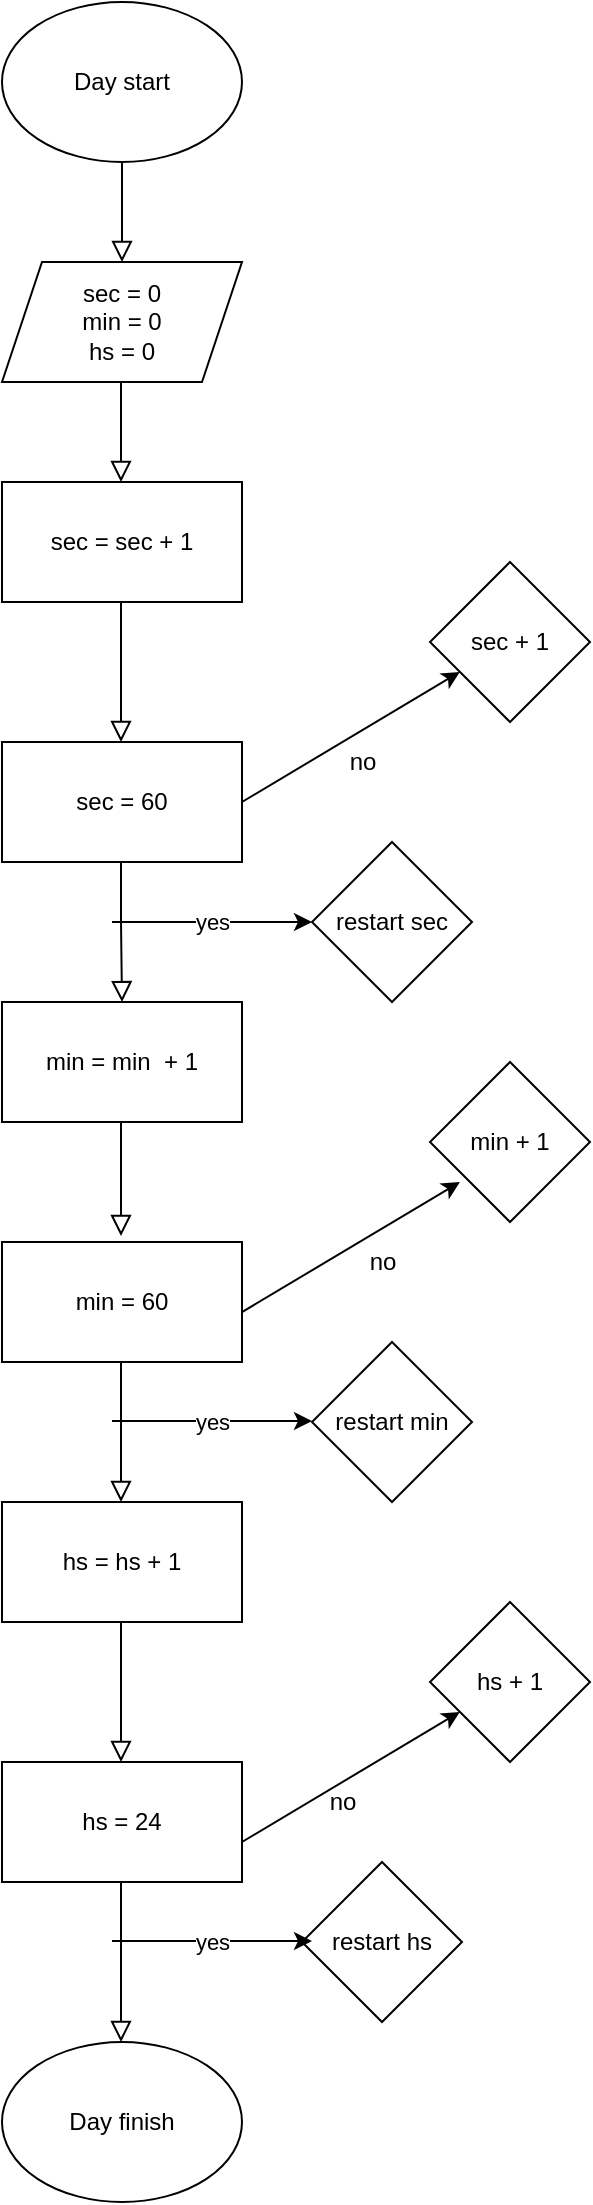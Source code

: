 <mxfile version="14.4.2" type="github">
  <diagram id="C5RBs43oDa-KdzZeNtuy" name="Page-1">
    <mxGraphModel dx="868" dy="520" grid="1" gridSize="10" guides="1" tooltips="1" connect="1" arrows="1" fold="1" page="1" pageScale="1" pageWidth="827" pageHeight="1169" math="0" shadow="0">
      <root>
        <mxCell id="WIyWlLk6GJQsqaUBKTNV-0" />
        <mxCell id="WIyWlLk6GJQsqaUBKTNV-1" parent="WIyWlLk6GJQsqaUBKTNV-0" />
        <mxCell id="WIyWlLk6GJQsqaUBKTNV-2" value="" style="rounded=0;html=1;jettySize=auto;orthogonalLoop=1;fontSize=11;endArrow=block;endFill=0;endSize=8;strokeWidth=1;shadow=0;labelBackgroundColor=none;edgeStyle=orthogonalEdgeStyle;" parent="WIyWlLk6GJQsqaUBKTNV-1" edge="1">
          <mxGeometry relative="1" as="geometry">
            <mxPoint x="220" y="120" as="sourcePoint" />
            <mxPoint x="220" y="170" as="targetPoint" />
          </mxGeometry>
        </mxCell>
        <mxCell id="HOnEsfr5_AqQ8r8YANOD-0" value="sec = 0&lt;br&gt;min = 0&lt;br&gt;hs = 0" style="shape=parallelogram;perimeter=parallelogramPerimeter;whiteSpace=wrap;html=1;fixedSize=1;" vertex="1" parent="WIyWlLk6GJQsqaUBKTNV-1">
          <mxGeometry x="160" y="170" width="120" height="60" as="geometry" />
        </mxCell>
        <mxCell id="HOnEsfr5_AqQ8r8YANOD-3" value="" style="rounded=0;html=1;jettySize=auto;orthogonalLoop=1;fontSize=11;endArrow=block;endFill=0;endSize=8;strokeWidth=1;shadow=0;labelBackgroundColor=none;edgeStyle=orthogonalEdgeStyle;" edge="1" parent="WIyWlLk6GJQsqaUBKTNV-1">
          <mxGeometry relative="1" as="geometry">
            <mxPoint x="219.5" y="230" as="sourcePoint" />
            <mxPoint x="219.5" y="280" as="targetPoint" />
          </mxGeometry>
        </mxCell>
        <mxCell id="HOnEsfr5_AqQ8r8YANOD-4" value="sec = 60" style="rounded=0;whiteSpace=wrap;html=1;" vertex="1" parent="WIyWlLk6GJQsqaUBKTNV-1">
          <mxGeometry x="160" y="410" width="120" height="60" as="geometry" />
        </mxCell>
        <mxCell id="HOnEsfr5_AqQ8r8YANOD-5" value="" style="rounded=0;html=1;jettySize=auto;orthogonalLoop=1;fontSize=11;endArrow=block;endFill=0;endSize=8;strokeWidth=1;shadow=0;labelBackgroundColor=none;edgeStyle=orthogonalEdgeStyle;" edge="1" parent="WIyWlLk6GJQsqaUBKTNV-1">
          <mxGeometry relative="1" as="geometry">
            <mxPoint x="219.5" y="340" as="sourcePoint" />
            <mxPoint x="219.5" y="410" as="targetPoint" />
          </mxGeometry>
        </mxCell>
        <mxCell id="HOnEsfr5_AqQ8r8YANOD-9" value="sec = sec + 1" style="rounded=0;whiteSpace=wrap;html=1;" vertex="1" parent="WIyWlLk6GJQsqaUBKTNV-1">
          <mxGeometry x="160" y="280" width="120" height="60" as="geometry" />
        </mxCell>
        <mxCell id="HOnEsfr5_AqQ8r8YANOD-11" value="" style="rounded=0;html=1;jettySize=auto;orthogonalLoop=1;fontSize=11;endArrow=block;endFill=0;endSize=8;strokeWidth=1;shadow=0;labelBackgroundColor=none;edgeStyle=orthogonalEdgeStyle;" edge="1" parent="WIyWlLk6GJQsqaUBKTNV-1" target="HOnEsfr5_AqQ8r8YANOD-12">
          <mxGeometry relative="1" as="geometry">
            <mxPoint x="219.5" y="470" as="sourcePoint" />
            <mxPoint x="219.5" y="520" as="targetPoint" />
            <Array as="points">
              <mxPoint x="220" y="500" />
              <mxPoint x="220" y="500" />
            </Array>
          </mxGeometry>
        </mxCell>
        <mxCell id="HOnEsfr5_AqQ8r8YANOD-12" value="min = min&amp;nbsp; + 1" style="rounded=0;whiteSpace=wrap;html=1;" vertex="1" parent="WIyWlLk6GJQsqaUBKTNV-1">
          <mxGeometry x="160" y="540" width="120" height="60" as="geometry" />
        </mxCell>
        <mxCell id="HOnEsfr5_AqQ8r8YANOD-13" value="" style="rounded=0;html=1;jettySize=auto;orthogonalLoop=1;fontSize=11;endArrow=block;endFill=0;endSize=8;strokeWidth=1;shadow=0;labelBackgroundColor=none;edgeStyle=orthogonalEdgeStyle;" edge="1" parent="WIyWlLk6GJQsqaUBKTNV-1">
          <mxGeometry relative="1" as="geometry">
            <mxPoint x="219.5" y="607" as="sourcePoint" />
            <mxPoint x="219.5" y="657" as="targetPoint" />
            <Array as="points">
              <mxPoint x="220" y="600" />
              <mxPoint x="220" y="600" />
            </Array>
          </mxGeometry>
        </mxCell>
        <mxCell id="HOnEsfr5_AqQ8r8YANOD-15" value="min = 60" style="rounded=0;whiteSpace=wrap;html=1;" vertex="1" parent="WIyWlLk6GJQsqaUBKTNV-1">
          <mxGeometry x="160" y="660" width="120" height="60" as="geometry" />
        </mxCell>
        <mxCell id="HOnEsfr5_AqQ8r8YANOD-16" value="" style="rounded=0;html=1;jettySize=auto;orthogonalLoop=1;fontSize=11;endArrow=block;endFill=0;endSize=8;strokeWidth=1;shadow=0;labelBackgroundColor=none;edgeStyle=orthogonalEdgeStyle;" edge="1" parent="WIyWlLk6GJQsqaUBKTNV-1">
          <mxGeometry relative="1" as="geometry">
            <mxPoint x="219.5" y="720" as="sourcePoint" />
            <mxPoint x="219.5" y="790" as="targetPoint" />
            <Array as="points">
              <mxPoint x="220" y="750" />
              <mxPoint x="220" y="750" />
            </Array>
          </mxGeometry>
        </mxCell>
        <mxCell id="HOnEsfr5_AqQ8r8YANOD-18" value="hs = hs + 1" style="rounded=0;whiteSpace=wrap;html=1;" vertex="1" parent="WIyWlLk6GJQsqaUBKTNV-1">
          <mxGeometry x="160" y="790" width="120" height="60" as="geometry" />
        </mxCell>
        <mxCell id="HOnEsfr5_AqQ8r8YANOD-20" value="" style="rounded=0;html=1;jettySize=auto;orthogonalLoop=1;fontSize=11;endArrow=block;endFill=0;endSize=8;strokeWidth=1;shadow=0;labelBackgroundColor=none;edgeStyle=orthogonalEdgeStyle;" edge="1" parent="WIyWlLk6GJQsqaUBKTNV-1">
          <mxGeometry relative="1" as="geometry">
            <mxPoint x="219.5" y="850" as="sourcePoint" />
            <mxPoint x="219.5" y="920" as="targetPoint" />
            <Array as="points">
              <mxPoint x="220" y="880" />
              <mxPoint x="220" y="880" />
            </Array>
          </mxGeometry>
        </mxCell>
        <mxCell id="HOnEsfr5_AqQ8r8YANOD-22" value="hs = 24" style="rounded=0;whiteSpace=wrap;html=1;" vertex="1" parent="WIyWlLk6GJQsqaUBKTNV-1">
          <mxGeometry x="160" y="920" width="120" height="60" as="geometry" />
        </mxCell>
        <mxCell id="HOnEsfr5_AqQ8r8YANOD-23" value="" style="rounded=0;html=1;jettySize=auto;orthogonalLoop=1;fontSize=11;endArrow=block;endFill=0;endSize=8;strokeWidth=1;shadow=0;labelBackgroundColor=none;edgeStyle=orthogonalEdgeStyle;" edge="1" parent="WIyWlLk6GJQsqaUBKTNV-1" target="HOnEsfr5_AqQ8r8YANOD-24">
          <mxGeometry relative="1" as="geometry">
            <mxPoint x="219.5" y="980" as="sourcePoint" />
            <mxPoint x="219.5" y="1030" as="targetPoint" />
          </mxGeometry>
        </mxCell>
        <mxCell id="HOnEsfr5_AqQ8r8YANOD-24" value="Day finish" style="ellipse;whiteSpace=wrap;html=1;" vertex="1" parent="WIyWlLk6GJQsqaUBKTNV-1">
          <mxGeometry x="160" y="1060" width="120" height="80" as="geometry" />
        </mxCell>
        <mxCell id="HOnEsfr5_AqQ8r8YANOD-25" value="Day start" style="ellipse;whiteSpace=wrap;html=1;" vertex="1" parent="WIyWlLk6GJQsqaUBKTNV-1">
          <mxGeometry x="160" y="40" width="120" height="80" as="geometry" />
        </mxCell>
        <mxCell id="HOnEsfr5_AqQ8r8YANOD-26" value="" style="endArrow=classic;html=1;" edge="1" parent="WIyWlLk6GJQsqaUBKTNV-1" target="HOnEsfr5_AqQ8r8YANOD-27">
          <mxGeometry width="50" height="50" relative="1" as="geometry">
            <mxPoint x="280" y="440" as="sourcePoint" />
            <mxPoint x="330" y="390" as="targetPoint" />
          </mxGeometry>
        </mxCell>
        <mxCell id="HOnEsfr5_AqQ8r8YANOD-27" value="sec + 1" style="rhombus;whiteSpace=wrap;html=1;" vertex="1" parent="WIyWlLk6GJQsqaUBKTNV-1">
          <mxGeometry x="374" y="320" width="80" height="80" as="geometry" />
        </mxCell>
        <mxCell id="HOnEsfr5_AqQ8r8YANOD-28" value="" style="endArrow=classic;html=1;" edge="1" parent="WIyWlLk6GJQsqaUBKTNV-1">
          <mxGeometry width="50" height="50" relative="1" as="geometry">
            <mxPoint x="280" y="695.05" as="sourcePoint" />
            <mxPoint x="388.953" y="630.003" as="targetPoint" />
          </mxGeometry>
        </mxCell>
        <mxCell id="HOnEsfr5_AqQ8r8YANOD-29" value="min + 1" style="rhombus;whiteSpace=wrap;html=1;" vertex="1" parent="WIyWlLk6GJQsqaUBKTNV-1">
          <mxGeometry x="374" y="570" width="80" height="80" as="geometry" />
        </mxCell>
        <mxCell id="HOnEsfr5_AqQ8r8YANOD-30" value="hs + 1" style="rhombus;whiteSpace=wrap;html=1;" vertex="1" parent="WIyWlLk6GJQsqaUBKTNV-1">
          <mxGeometry x="374" y="840" width="80" height="80" as="geometry" />
        </mxCell>
        <mxCell id="HOnEsfr5_AqQ8r8YANOD-31" value="" style="endArrow=classic;html=1;" edge="1" parent="WIyWlLk6GJQsqaUBKTNV-1">
          <mxGeometry width="50" height="50" relative="1" as="geometry">
            <mxPoint x="280" y="960" as="sourcePoint" />
            <mxPoint x="388.953" y="894.953" as="targetPoint" />
          </mxGeometry>
        </mxCell>
        <mxCell id="HOnEsfr5_AqQ8r8YANOD-32" value="no" style="text;html=1;align=center;verticalAlign=middle;resizable=0;points=[];autosize=1;" vertex="1" parent="WIyWlLk6GJQsqaUBKTNV-1">
          <mxGeometry x="325" y="410" width="30" height="20" as="geometry" />
        </mxCell>
        <mxCell id="HOnEsfr5_AqQ8r8YANOD-33" value="no" style="text;html=1;align=center;verticalAlign=middle;resizable=0;points=[];autosize=1;" vertex="1" parent="WIyWlLk6GJQsqaUBKTNV-1">
          <mxGeometry x="335" y="660" width="30" height="20" as="geometry" />
        </mxCell>
        <mxCell id="HOnEsfr5_AqQ8r8YANOD-34" value="no" style="text;html=1;align=center;verticalAlign=middle;resizable=0;points=[];autosize=1;" vertex="1" parent="WIyWlLk6GJQsqaUBKTNV-1">
          <mxGeometry x="315" y="930" width="30" height="20" as="geometry" />
        </mxCell>
        <mxCell id="HOnEsfr5_AqQ8r8YANOD-37" value="restart hs" style="rhombus;whiteSpace=wrap;html=1;" vertex="1" parent="WIyWlLk6GJQsqaUBKTNV-1">
          <mxGeometry x="310" y="970" width="80" height="80" as="geometry" />
        </mxCell>
        <mxCell id="HOnEsfr5_AqQ8r8YANOD-38" value="restart min" style="rhombus;whiteSpace=wrap;html=1;" vertex="1" parent="WIyWlLk6GJQsqaUBKTNV-1">
          <mxGeometry x="315" y="710" width="80" height="80" as="geometry" />
        </mxCell>
        <mxCell id="HOnEsfr5_AqQ8r8YANOD-39" value="restart sec" style="rhombus;whiteSpace=wrap;html=1;" vertex="1" parent="WIyWlLk6GJQsqaUBKTNV-1">
          <mxGeometry x="315" y="460" width="80" height="80" as="geometry" />
        </mxCell>
        <mxCell id="HOnEsfr5_AqQ8r8YANOD-40" value="" style="endArrow=classic;html=1;" edge="1" parent="WIyWlLk6GJQsqaUBKTNV-1">
          <mxGeometry relative="1" as="geometry">
            <mxPoint x="215" y="500" as="sourcePoint" />
            <mxPoint x="315" y="500" as="targetPoint" />
          </mxGeometry>
        </mxCell>
        <mxCell id="HOnEsfr5_AqQ8r8YANOD-41" value="yes" style="edgeLabel;resizable=0;html=1;align=center;verticalAlign=middle;" connectable="0" vertex="1" parent="HOnEsfr5_AqQ8r8YANOD-40">
          <mxGeometry relative="1" as="geometry" />
        </mxCell>
        <mxCell id="HOnEsfr5_AqQ8r8YANOD-42" value="" style="endArrow=classic;html=1;" edge="1" parent="WIyWlLk6GJQsqaUBKTNV-1">
          <mxGeometry relative="1" as="geometry">
            <mxPoint x="215" y="749.5" as="sourcePoint" />
            <mxPoint x="315" y="749.5" as="targetPoint" />
          </mxGeometry>
        </mxCell>
        <mxCell id="HOnEsfr5_AqQ8r8YANOD-43" value="yes" style="edgeLabel;resizable=0;html=1;align=center;verticalAlign=middle;" connectable="0" vertex="1" parent="HOnEsfr5_AqQ8r8YANOD-42">
          <mxGeometry relative="1" as="geometry" />
        </mxCell>
        <mxCell id="HOnEsfr5_AqQ8r8YANOD-44" value="" style="endArrow=classic;html=1;" edge="1" parent="WIyWlLk6GJQsqaUBKTNV-1">
          <mxGeometry relative="1" as="geometry">
            <mxPoint x="215" y="1009.5" as="sourcePoint" />
            <mxPoint x="315" y="1009.5" as="targetPoint" />
          </mxGeometry>
        </mxCell>
        <mxCell id="HOnEsfr5_AqQ8r8YANOD-45" value="yes" style="edgeLabel;resizable=0;html=1;align=center;verticalAlign=middle;" connectable="0" vertex="1" parent="HOnEsfr5_AqQ8r8YANOD-44">
          <mxGeometry relative="1" as="geometry" />
        </mxCell>
      </root>
    </mxGraphModel>
  </diagram>
</mxfile>
